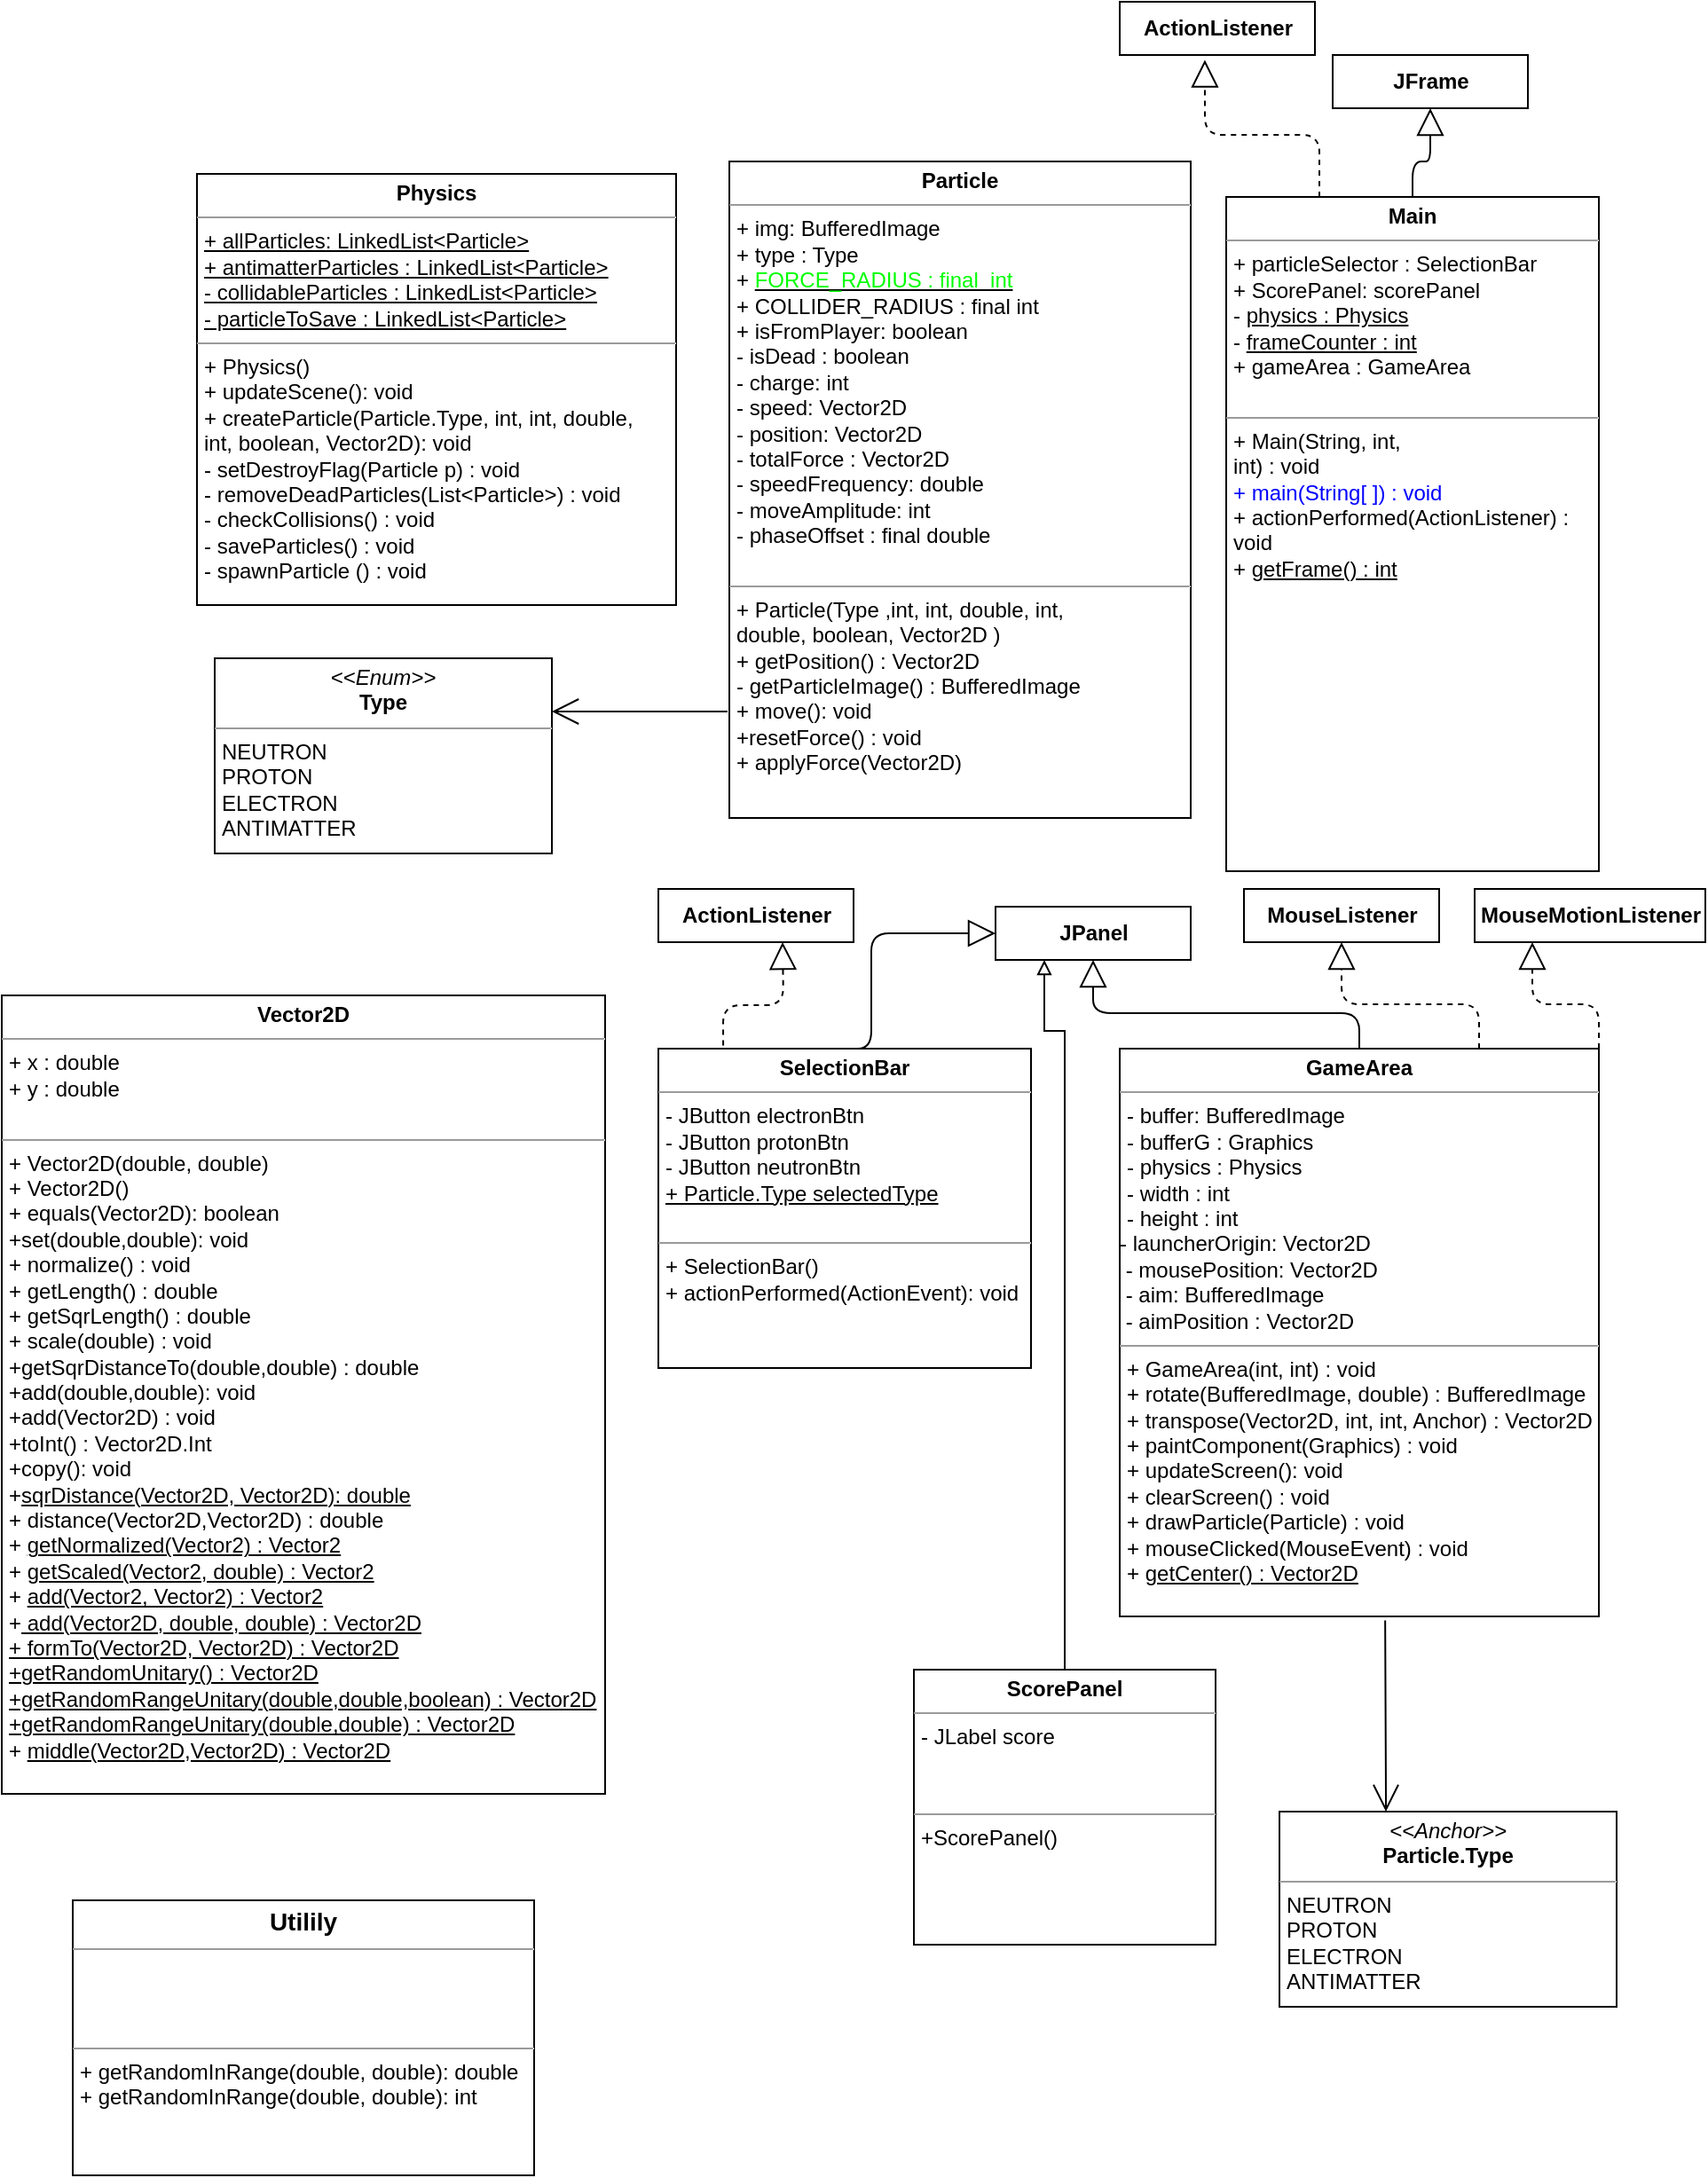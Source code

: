 <mxfile version="17.5.0" type="github">
  <diagram name="Page-1" id="c4acf3e9-155e-7222-9cf6-157b1a14988f">
    <mxGraphModel dx="2310" dy="1950" grid="1" gridSize="10" guides="1" tooltips="1" connect="1" arrows="1" fold="1" page="1" pageScale="1" pageWidth="827" pageHeight="1169" background="none" math="0" shadow="0">
      <root>
        <mxCell id="0" />
        <mxCell id="1" parent="0" />
        <mxCell id="g8GdoXx0Vq0dUcJoJ4yB-1" value="&lt;p style=&quot;margin: 0px ; margin-top: 4px ; text-align: center&quot;&gt;&lt;b&gt;Physics&lt;/b&gt;&lt;/p&gt;&lt;hr size=&quot;1&quot;&gt;&lt;p style=&quot;margin: 0px ; margin-left: 4px&quot;&gt;&lt;u&gt;+ allParticles: LinkedList&amp;lt;Particle&amp;gt;&lt;/u&gt;&lt;/p&gt;&lt;p style=&quot;margin: 0px ; margin-left: 4px&quot;&gt;&lt;u&gt;+ antimatterParticles : LinkedList&amp;lt;Particle&amp;gt;&lt;/u&gt;&lt;/p&gt;&lt;p style=&quot;margin: 0px ; margin-left: 4px&quot;&gt;&lt;u&gt;- collidableParticles : LinkedList&amp;lt;Particle&amp;gt;&lt;/u&gt;&lt;br&gt;&lt;/p&gt;&lt;p style=&quot;margin: 0px ; margin-left: 4px&quot;&gt;&lt;u&gt;- particleToSave : LinkedList&amp;lt;Particle&amp;gt;&lt;/u&gt;&lt;/p&gt;&lt;hr size=&quot;1&quot;&gt;&lt;p style=&quot;margin: 0px ; margin-left: 4px&quot;&gt;+ Physics()&lt;/p&gt;&lt;p style=&quot;margin: 0px ; margin-left: 4px&quot;&gt;+ updateScene(): void&lt;/p&gt;&lt;p style=&quot;margin: 0px 0px 0px 4px&quot;&gt;+ createParticle(Particle.Type, int, int, double,&lt;/p&gt;&lt;p style=&quot;margin: 0px 0px 0px 4px&quot;&gt;int, boolean, Vector2D): void&lt;/p&gt;&lt;p style=&quot;margin: 0px ; margin-left: 4px&quot;&gt;- setDestroyFlag(Particle p) : void&lt;/p&gt;&lt;p style=&quot;margin: 0px ; margin-left: 4px&quot;&gt;- removeDeadParticles(List&amp;lt;Particle&amp;gt;) : void&lt;br&gt;- checkCollisions() : void&lt;/p&gt;&lt;p style=&quot;margin: 0px ; margin-left: 4px&quot;&gt;&lt;span&gt;- saveParticles() : void&lt;/span&gt;&lt;/p&gt;&lt;p style=&quot;margin: 0px ; margin-left: 4px&quot;&gt;&lt;span&gt;- spawnParticle () : void&lt;/span&gt;&lt;/p&gt;" style="verticalAlign=top;align=left;overflow=fill;fontSize=12;fontFamily=Helvetica;html=1;rounded=0;shadow=0;comic=0;labelBackgroundColor=none;strokeWidth=1" parent="1" vertex="1">
          <mxGeometry x="10" y="87" width="270" height="243" as="geometry" />
        </mxCell>
        <mxCell id="g8GdoXx0Vq0dUcJoJ4yB-2" value="&lt;p style=&quot;margin: 4px 0px 0px ; text-align: center ; line-height: 1.2&quot;&gt;&lt;b style=&quot;line-height: 1.2&quot;&gt;Particle&lt;/b&gt;&lt;/p&gt;&lt;hr size=&quot;1&quot;&gt;&lt;p style=&quot;margin: 0px ; margin-left: 4px&quot;&gt;+ img: BufferedImage&lt;/p&gt;&lt;p style=&quot;margin: 0px 0px 0px 4px&quot;&gt;+ type : Type&lt;/p&gt;&lt;p style=&quot;margin: 0px 0px 0px 4px&quot;&gt;+&amp;nbsp;&lt;u&gt;&lt;font color=&quot;#00ff00&quot;&gt;FORCE_RADIUS : final&amp;nbsp; int&lt;/font&gt;&lt;/u&gt;&lt;/p&gt;&lt;p style=&quot;margin: 0px 0px 0px 4px&quot;&gt;+ COLLIDER_RADIUS : final int&lt;/p&gt;&lt;p style=&quot;margin: 0px 0px 0px 4px&quot;&gt;+ isFromPlayer: boolean&lt;/p&gt;&lt;p style=&quot;margin: 0px ; margin-left: 4px&quot;&gt;- isDead : boolean&lt;/p&gt;&lt;p style=&quot;margin: 0px ; margin-left: 4px&quot;&gt;- charge: int&lt;/p&gt;&lt;p style=&quot;margin: 0px ; margin-left: 4px&quot;&gt;- speed: Vector2D&amp;nbsp;&lt;/p&gt;&lt;p style=&quot;margin: 0px ; margin-left: 4px&quot;&gt;- position: Vector2D&lt;/p&gt;&lt;p style=&quot;margin: 0px ; margin-left: 4px&quot;&gt;- totalForce : Vector2D&lt;/p&gt;&lt;p style=&quot;margin: 0px ; margin-left: 4px&quot;&gt;- speedFrequency: double&lt;/p&gt;&lt;p style=&quot;margin: 0px ; margin-left: 4px&quot;&gt;- moveAmplitude: int&lt;/p&gt;&lt;p style=&quot;margin: 0px ; margin-left: 4px&quot;&gt;- phaseOffset : final double&lt;/p&gt;&lt;p style=&quot;margin: 0px ; margin-left: 4px&quot;&gt;&lt;br&gt;&lt;/p&gt;&lt;hr size=&quot;1&quot;&gt;&lt;p style=&quot;margin: 0px ; margin-left: 4px&quot;&gt;+ Particle(Type ,int, int, double, int,&lt;/p&gt;&lt;p style=&quot;margin: 0px ; margin-left: 4px&quot;&gt;&lt;span&gt;double, boolean, Vector2D )&lt;/span&gt;&lt;/p&gt;&lt;p style=&quot;margin: 0px ; margin-left: 4px&quot;&gt;&lt;span&gt;+ getPosition() : Vector2D&lt;/span&gt;&lt;/p&gt;&lt;p style=&quot;margin: 0px ; margin-left: 4px&quot;&gt;&lt;span&gt;- getParticleImage() : BufferedImage&lt;/span&gt;&lt;/p&gt;&lt;p style=&quot;margin: 0px ; margin-left: 4px&quot;&gt;+ move(): void&lt;/p&gt;&lt;p style=&quot;margin: 0px ; margin-left: 4px&quot;&gt;+resetForce() : void&lt;/p&gt;&lt;p style=&quot;margin: 0px ; margin-left: 4px&quot;&gt;+ applyForce(Vector2D)&lt;/p&gt;" style="verticalAlign=top;align=left;overflow=fill;fontSize=12;fontFamily=Helvetica;html=1;rounded=0;shadow=0;comic=0;labelBackgroundColor=none;strokeWidth=1" parent="1" vertex="1">
          <mxGeometry x="310" y="80" width="260" height="370" as="geometry" />
        </mxCell>
        <mxCell id="g8GdoXx0Vq0dUcJoJ4yB-3" style="edgeStyle=orthogonalEdgeStyle;rounded=1;orthogonalLoop=1;jettySize=auto;html=1;exitX=0.5;exitY=0;exitDx=0;exitDy=0;entryX=0.5;entryY=1;entryDx=0;entryDy=0;endArrow=block;endFill=0;strokeWidth=1;endSize=13;" parent="1" source="g8GdoXx0Vq0dUcJoJ4yB-4" target="g8GdoXx0Vq0dUcJoJ4yB-9" edge="1">
          <mxGeometry relative="1" as="geometry" />
        </mxCell>
        <mxCell id="g8GdoXx0Vq0dUcJoJ4yB-4" value="&lt;p style=&quot;margin: 0px ; margin-top: 4px ; text-align: center&quot;&gt;&lt;b&gt;Main&lt;/b&gt;&lt;/p&gt;&lt;hr size=&quot;1&quot;&gt;&lt;p style=&quot;margin: 0px ; margin-left: 4px&quot;&gt;+ particleSelector : SelectionBar&lt;/p&gt;&lt;p style=&quot;margin: 0px ; margin-left: 4px&quot;&gt;+ ScorePanel: scorePanel&amp;nbsp;&lt;/p&gt;&lt;p style=&quot;margin: 0px ; margin-left: 4px&quot;&gt;- &lt;u&gt;physics : Physics&lt;/u&gt;&lt;/p&gt;&lt;p style=&quot;margin: 0px ; margin-left: 4px&quot;&gt;- &lt;u&gt;frameCounter : int&lt;/u&gt;&lt;/p&gt;&lt;p style=&quot;margin: 0px ; margin-left: 4px&quot;&gt;+ gameArea : GameArea&lt;/p&gt;&lt;p style=&quot;margin: 0px ; margin-left: 4px&quot;&gt;&lt;br&gt;&lt;/p&gt;&lt;hr size=&quot;1&quot;&gt;&lt;p style=&quot;margin: 0px ; margin-left: 4px&quot;&gt;+ Main(String, int,&lt;/p&gt;&lt;p style=&quot;margin: 0px ; margin-left: 4px&quot;&gt;int) : void&lt;/p&gt;&lt;p style=&quot;margin: 0px ; margin-left: 4px&quot;&gt;&lt;font color=&quot;#0000ff&quot;&gt;+ main(String[ ]) : void&lt;/font&gt;&lt;/p&gt;&lt;p style=&quot;margin: 0px ; margin-left: 4px&quot;&gt;+ actionPerformed(ActionListener) :&lt;br&gt;void&lt;/p&gt;&lt;p style=&quot;margin: 0px ; margin-left: 4px&quot;&gt;+ &lt;u&gt;getFrame() : int&lt;/u&gt;&lt;/p&gt;" style="verticalAlign=top;align=left;overflow=fill;fontSize=12;fontFamily=Helvetica;html=1;rounded=0;shadow=0;comic=0;labelBackgroundColor=none;strokeWidth=1;labelBorderColor=none;perimeterSpacing=0;glass=0;sketch=0;" parent="1" vertex="1">
          <mxGeometry x="590" y="100" width="210" height="380" as="geometry" />
        </mxCell>
        <mxCell id="g8GdoXx0Vq0dUcJoJ4yB-5" value="&lt;p style=&quot;margin: 0px ; margin-top: 4px ; text-align: center&quot;&gt;&lt;i&gt;&amp;lt;&amp;lt;Enum&amp;gt;&amp;gt;&lt;/i&gt;&lt;br&gt;&lt;b&gt;Type&lt;/b&gt;&lt;/p&gt;&lt;hr size=&quot;1&quot;&gt;&lt;p style=&quot;margin: 0px ; margin-left: 4px&quot;&gt;NEUTRON&lt;/p&gt;&lt;p style=&quot;margin: 0px ; margin-left: 4px&quot;&gt;PROTON&lt;br&gt;ELECTRON&lt;/p&gt;&lt;p style=&quot;margin: 0px ; margin-left: 4px&quot;&gt;ANTIMATTER&lt;/p&gt;" style="verticalAlign=top;align=left;overflow=fill;fontSize=12;fontFamily=Helvetica;html=1;fillColor=#FFFFFF;noLabel=0;enumerate=0;expand=1;" parent="1" vertex="1">
          <mxGeometry x="20" y="360" width="190" height="110" as="geometry" />
        </mxCell>
        <mxCell id="g8GdoXx0Vq0dUcJoJ4yB-6" style="edgeStyle=orthogonalEdgeStyle;rounded=1;orthogonalLoop=1;jettySize=auto;html=1;endSize=0;endArrow=none;endFill=0;startArrow=open;startFill=0;targetPerimeterSpacing=0;startSize=13;orthogonal=1;" parent="1" source="g8GdoXx0Vq0dUcJoJ4yB-5" edge="1">
          <mxGeometry relative="1" as="geometry">
            <Array as="points">
              <mxPoint x="309" y="390" />
            </Array>
            <mxPoint x="540" y="490" as="sourcePoint" />
            <mxPoint x="309" y="390" as="targetPoint" />
          </mxGeometry>
        </mxCell>
        <mxCell id="g8GdoXx0Vq0dUcJoJ4yB-7" style="edgeStyle=orthogonalEdgeStyle;rounded=1;orthogonalLoop=1;jettySize=auto;html=1;exitX=0.75;exitY=0;exitDx=0;exitDy=0;entryX=0.5;entryY=1;entryDx=0;entryDy=0;endArrow=block;endFill=0;endSize=13;strokeWidth=1;dashed=1;" parent="1" source="g8GdoXx0Vq0dUcJoJ4yB-12" target="g8GdoXx0Vq0dUcJoJ4yB-10" edge="1">
          <mxGeometry relative="1" as="geometry" />
        </mxCell>
        <mxCell id="g8GdoXx0Vq0dUcJoJ4yB-8" style="edgeStyle=orthogonalEdgeStyle;rounded=1;orthogonalLoop=1;jettySize=auto;html=1;exitX=0.5;exitY=0;exitDx=0;exitDy=0;endArrow=block;endFill=0;endSize=13;strokeWidth=1;" parent="1" source="g8GdoXx0Vq0dUcJoJ4yB-12" target="g8GdoXx0Vq0dUcJoJ4yB-11" edge="1">
          <mxGeometry relative="1" as="geometry" />
        </mxCell>
        <mxCell id="g8GdoXx0Vq0dUcJoJ4yB-9" value="&lt;b&gt;JFrame&lt;/b&gt;" style="html=1;" parent="1" vertex="1">
          <mxGeometry x="650" y="20" width="110" height="30" as="geometry" />
        </mxCell>
        <mxCell id="g8GdoXx0Vq0dUcJoJ4yB-10" value="&lt;b&gt;MouseListener&lt;/b&gt;" style="html=1;" parent="1" vertex="1">
          <mxGeometry x="600" y="490" width="110" height="30" as="geometry" />
        </mxCell>
        <mxCell id="g8GdoXx0Vq0dUcJoJ4yB-11" value="&lt;b&gt;JPanel&lt;br&gt;&lt;/b&gt;" style="html=1;" parent="1" vertex="1">
          <mxGeometry x="460" y="500" width="110" height="30" as="geometry" />
        </mxCell>
        <mxCell id="g8GdoXx0Vq0dUcJoJ4yB-12" value="&lt;p style=&quot;margin: 0px ; margin-top: 4px ; text-align: center&quot;&gt;&lt;span style=&quot;font-weight: 700&quot;&gt;GameArea&lt;/span&gt;&lt;br&gt;&lt;/p&gt;&lt;hr size=&quot;1&quot;&gt;&lt;p style=&quot;margin: 0px ; margin-left: 4px&quot;&gt;- buffer: BufferedImage&lt;br style=&quot;padding: 0px ; margin: 0px&quot;&gt;- bufferG : Graphics&lt;br style=&quot;padding: 0px ; margin: 0px&quot;&gt;- physics : Physics&lt;br style=&quot;padding: 0px ; margin: 0px&quot;&gt;- width : int&lt;br style=&quot;padding: 0px ; margin: 0px&quot;&gt;- height : int&lt;/p&gt;&lt;div style=&quot;padding: 0px ; margin: 0px&quot;&gt;&lt;div style=&quot;padding: 0px ; margin: 0px&quot;&gt;- launcherOrigin:&amp;nbsp;&lt;span&gt;Vector2D&lt;/span&gt;&lt;/div&gt;&lt;div style=&quot;padding: 0px ; margin: 0px&quot;&gt;&amp;nbsp;- mousePosition:&amp;nbsp;&lt;span&gt;Vector2D&lt;/span&gt;&lt;/div&gt;&lt;div style=&quot;padding: 0px ; margin: 0px&quot;&gt;&amp;nbsp;- aim:&amp;nbsp;&lt;span&gt;BufferedImage&lt;/span&gt;&lt;/div&gt;&lt;div style=&quot;padding: 0px ; margin: 0px&quot;&gt;&amp;nbsp;- aimPosition :&amp;nbsp;&lt;span&gt;Vector2D&lt;/span&gt;&lt;/div&gt;&lt;/div&gt;&lt;hr size=&quot;1&quot;&gt;&lt;p style=&quot;margin: 0px ; margin-left: 4px&quot;&gt;+ GameArea(int, int) : void&lt;/p&gt;&lt;p style=&quot;margin: 0px ; margin-left: 4px&quot;&gt;+ rotate(BufferedImage, double) : BufferedImage&lt;/p&gt;&lt;p style=&quot;margin: 0px ; margin-left: 4px&quot;&gt;+ transpose(Vector2D, int, int, Anchor) : Vector2D&lt;br style=&quot;padding: 0px ; margin: 0px&quot;&gt;+ paintComponent(Graphics) : void&lt;br style=&quot;padding: 0px ; margin: 0px&quot;&gt;+ updateScreen(): void&lt;br style=&quot;padding: 0px ; margin: 0px&quot;&gt;+ clearScreen() : void&lt;br style=&quot;padding: 0px ; margin: 0px&quot;&gt;+ drawParticle(Particle) : void&lt;br style=&quot;padding: 0px ; margin: 0px&quot;&gt;+ mouseClicked(MouseEvent) : void&lt;br&gt;&lt;/p&gt;&lt;p style=&quot;margin: 0px ; margin-left: 4px&quot;&gt;+ &lt;u&gt;getCenter() : Vector2D&lt;/u&gt;&lt;/p&gt;&lt;p style=&quot;margin: 0px ; margin-left: 4px&quot;&gt;&lt;br&gt;&lt;/p&gt;" style="verticalAlign=top;align=left;overflow=fill;fontSize=12;fontFamily=Helvetica;html=1;rounded=0;shadow=0;comic=0;labelBackgroundColor=none;strokeWidth=1" parent="1" vertex="1">
          <mxGeometry x="530" y="580" width="270" height="320" as="geometry" />
        </mxCell>
        <mxCell id="g8GdoXx0Vq0dUcJoJ4yB-13" value="&lt;p style=&quot;margin: 0px ; margin-top: 4px ; text-align: center&quot;&gt;&lt;span style=&quot;font-weight: 700&quot;&gt;SelectionBar&lt;/span&gt;&lt;br&gt;&lt;/p&gt;&lt;hr size=&quot;1&quot;&gt;&lt;p style=&quot;margin: 0px ; margin-left: 4px&quot;&gt;- JButton electronBtn&lt;/p&gt;&lt;p style=&quot;margin: 0px ; margin-left: 4px&quot;&gt;- JButton protonBtn&lt;/p&gt;&lt;p style=&quot;margin: 0px ; margin-left: 4px&quot;&gt;- JButton neutronBtn&lt;/p&gt;&lt;p style=&quot;margin: 0px ; margin-left: 4px&quot;&gt;&lt;span&gt;&lt;u&gt;+ Particle.Type selectedType&lt;/u&gt;&lt;/span&gt;&lt;/p&gt;&lt;div style=&quot;padding: 0px ; margin: 0px&quot;&gt;&lt;br style=&quot;padding: 0px ; margin: 0px&quot;&gt;&lt;/div&gt;&lt;hr size=&quot;1&quot;&gt;&lt;p style=&quot;margin: 0px ; margin-left: 4px&quot;&gt;+ SelectionBar()&lt;/p&gt;&lt;p style=&quot;margin: 0px ; margin-left: 4px&quot;&gt;+ actionPerformed(ActionEvent): void&lt;/p&gt;" style="verticalAlign=top;align=left;overflow=fill;fontSize=12;fontFamily=Helvetica;html=1;rounded=0;shadow=0;comic=0;labelBackgroundColor=none;strokeWidth=1" parent="1" vertex="1">
          <mxGeometry x="270" y="580" width="210" height="180" as="geometry" />
        </mxCell>
        <mxCell id="g8GdoXx0Vq0dUcJoJ4yB-14" style="edgeStyle=orthogonalEdgeStyle;rounded=1;orthogonalLoop=1;jettySize=auto;html=1;exitX=0.5;exitY=0;exitDx=0;exitDy=0;endArrow=block;endFill=0;endSize=13;strokeWidth=1;entryX=0;entryY=0.5;entryDx=0;entryDy=0;" parent="1" source="g8GdoXx0Vq0dUcJoJ4yB-13" target="g8GdoXx0Vq0dUcJoJ4yB-11" edge="1">
          <mxGeometry relative="1" as="geometry">
            <mxPoint x="665" y="590" as="sourcePoint" />
            <mxPoint x="525" y="540" as="targetPoint" />
            <Array as="points">
              <mxPoint x="390" y="580" />
              <mxPoint x="390" y="515" />
            </Array>
          </mxGeometry>
        </mxCell>
        <mxCell id="g8GdoXx0Vq0dUcJoJ4yB-15" value="&lt;p style=&quot;margin: 0px ; margin-top: 4px ; text-align: center&quot;&gt;&lt;span style=&quot;font-weight: 700&quot;&gt;Vector2D&lt;/span&gt;&lt;br&gt;&lt;/p&gt;&lt;hr size=&quot;1&quot;&gt;&lt;p style=&quot;margin: 0px ; margin-left: 4px&quot;&gt;+ x : double&lt;/p&gt;&lt;p style=&quot;margin: 0px ; margin-left: 4px&quot;&gt;+ y : double&lt;/p&gt;&lt;div style=&quot;padding: 0px ; margin: 0px&quot;&gt;&lt;br style=&quot;padding: 0px ; margin: 0px&quot;&gt;&lt;/div&gt;&lt;hr size=&quot;1&quot;&gt;&lt;p style=&quot;margin: 0px ; margin-left: 4px&quot;&gt;+ Vector2D(double, double)&lt;/p&gt;&lt;p style=&quot;margin: 0px ; margin-left: 4px&quot;&gt;+ Vector2D()&lt;br&gt;&lt;/p&gt;&lt;p style=&quot;margin: 0px ; margin-left: 4px&quot;&gt;+ equals(Vector2D): boolean&lt;/p&gt;&lt;p style=&quot;margin: 0px ; margin-left: 4px&quot;&gt;+set(double,double): void&lt;/p&gt;&lt;p style=&quot;margin: 0px ; margin-left: 4px&quot;&gt;+ normalize() : void&lt;/p&gt;&lt;p style=&quot;margin: 0px ; margin-left: 4px&quot;&gt;+ getLength() : double&lt;/p&gt;&lt;p style=&quot;margin: 0px ; margin-left: 4px&quot;&gt;+ getSqrLength() : double&lt;/p&gt;&lt;p style=&quot;margin: 0px ; margin-left: 4px&quot;&gt;+ scale(double) : void&lt;/p&gt;&lt;p style=&quot;margin: 0px ; margin-left: 4px&quot;&gt;+getSqrDistanceTo(double,double) : double&amp;nbsp;&lt;/p&gt;&lt;p style=&quot;margin: 0px ; margin-left: 4px&quot;&gt;+add(double,double): void&lt;/p&gt;&lt;p style=&quot;margin: 0px ; margin-left: 4px&quot;&gt;+add(Vector2D) : void&lt;/p&gt;&lt;p style=&quot;margin: 0px ; margin-left: 4px&quot;&gt;+toInt() : Vector2D.Int&lt;/p&gt;&lt;p style=&quot;margin: 0px ; margin-left: 4px&quot;&gt;+copy(): void&lt;/p&gt;&lt;p style=&quot;margin: 0px ; margin-left: 4px&quot;&gt;+&lt;u&gt;sqrDistance(Vector2D, Vector2D): double&lt;/u&gt;&lt;/p&gt;&lt;p style=&quot;margin: 0px ; margin-left: 4px&quot;&gt;+ distance(Vector2D,Vector2D) : double&lt;/p&gt;&lt;p style=&quot;margin: 0px ; margin-left: 4px&quot;&gt;+ &lt;u&gt;getNormalized(Vector2) : Vector2&lt;/u&gt;&lt;/p&gt;&lt;p style=&quot;margin: 0px ; margin-left: 4px&quot;&gt;+ &lt;u&gt;getScaled(Vector2, double) : Vector2&lt;/u&gt;&lt;/p&gt;&lt;p style=&quot;margin: 0px ; margin-left: 4px&quot;&gt;+&amp;nbsp;&lt;u&gt;add(Vector2, Vector2) : Vector2&lt;/u&gt;&lt;u&gt;&lt;br&gt;&lt;/u&gt;&lt;/p&gt;&lt;p style=&quot;margin: 0px ; margin-left: 4px&quot;&gt;+&lt;u&gt; add(Vector2D, double, double) : Vector2D&lt;/u&gt;&lt;/p&gt;&lt;p style=&quot;margin: 0px ; margin-left: 4px&quot;&gt;&lt;u&gt;+ formTo(Vector2D, Vector2D) : Vector2D&lt;/u&gt;&lt;/p&gt;&lt;p style=&quot;margin: 0px ; margin-left: 4px&quot;&gt;&lt;u&gt;+getRandomUnitary() : Vector2D&lt;/u&gt;&lt;/p&gt;&lt;p style=&quot;margin: 0px ; margin-left: 4px&quot;&gt;&lt;u&gt;+getRandomRangeUnitary(double,double,boolean) : Vector2D&lt;/u&gt;&lt;u&gt;&lt;br&gt;&lt;/u&gt;&lt;/p&gt;&lt;p style=&quot;margin: 0px ; margin-left: 4px&quot;&gt;&lt;u&gt;+getRandomRangeUnitary(double,double) : Vector2D&lt;/u&gt;&lt;u&gt;&lt;br&gt;&lt;/u&gt;&lt;/p&gt;&lt;p style=&quot;margin: 0px ; margin-left: 4px&quot;&gt;+ &lt;u&gt;middle(Vector2D,Vector2D) : Vector2D&lt;/u&gt;&lt;/p&gt;" style="verticalAlign=top;align=left;overflow=fill;fontSize=12;fontFamily=Helvetica;html=1;rounded=0;shadow=0;comic=0;labelBackgroundColor=none;strokeWidth=1" parent="1" vertex="1">
          <mxGeometry x="-100" y="550" width="340" height="450" as="geometry" />
        </mxCell>
        <mxCell id="upYhmffT_i3gStX0wHQ3-1" style="edgeStyle=orthogonalEdgeStyle;rounded=0;orthogonalLoop=1;jettySize=auto;html=1;exitX=0.5;exitY=0;exitDx=0;exitDy=0;entryX=0.25;entryY=1;entryDx=0;entryDy=0;endArrow=block;endFill=0;" parent="1" source="60L3q6I2cUSp0BgzVtdI-22" target="g8GdoXx0Vq0dUcJoJ4yB-11" edge="1">
          <mxGeometry relative="1" as="geometry">
            <Array as="points">
              <mxPoint x="499" y="570" />
              <mxPoint x="488" y="570" />
            </Array>
          </mxGeometry>
        </mxCell>
        <mxCell id="60L3q6I2cUSp0BgzVtdI-22" value="&lt;p style=&quot;margin: 0px ; margin-top: 4px ; text-align: center&quot;&gt;&lt;b&gt;ScorePanel&lt;/b&gt;&lt;/p&gt;&lt;hr size=&quot;1&quot;&gt;&lt;p style=&quot;margin: 0px ; margin-left: 4px&quot;&gt;- JLabel score&lt;/p&gt;&lt;p style=&quot;margin: 0px ; margin-left: 4px&quot;&gt;&lt;br&gt;&lt;/p&gt;&lt;div style=&quot;padding: 0px ; margin: 0px&quot;&gt;&lt;br style=&quot;padding: 0px ; margin: 0px&quot;&gt;&lt;/div&gt;&lt;hr size=&quot;1&quot;&gt;&lt;p style=&quot;margin: 0px ; margin-left: 4px&quot;&gt;+ScorePanel()&lt;/p&gt;" style="verticalAlign=top;align=left;overflow=fill;fontSize=12;fontFamily=Helvetica;html=1;rounded=0;shadow=0;comic=0;labelBackgroundColor=none;strokeWidth=1" parent="1" vertex="1">
          <mxGeometry x="414" y="930" width="170" height="155" as="geometry" />
        </mxCell>
        <mxCell id="NWh__X1_cvJCV7QlnQFs-2" value="&lt;p style=&quot;margin: 0px ; margin-top: 4px ; text-align: center&quot;&gt;&lt;i&gt;&amp;lt;&amp;lt;Anchor&amp;gt;&amp;gt;&lt;/i&gt;&lt;br&gt;&lt;b&gt;Particle.Type&lt;/b&gt;&lt;/p&gt;&lt;hr size=&quot;1&quot;&gt;&lt;p style=&quot;margin: 0px ; margin-left: 4px&quot;&gt;NEUTRON&lt;/p&gt;&lt;p style=&quot;margin: 0px ; margin-left: 4px&quot;&gt;PROTON&lt;br&gt;ELECTRON&lt;/p&gt;&lt;p style=&quot;margin: 0px ; margin-left: 4px&quot;&gt;ANTIMATTER&lt;/p&gt;" style="verticalAlign=top;align=left;overflow=fill;fontSize=12;fontFamily=Helvetica;html=1;fillColor=#FFFFFF;noLabel=0;enumerate=0;expand=1;" vertex="1" parent="1">
          <mxGeometry x="620" y="1010" width="190" height="110" as="geometry" />
        </mxCell>
        <mxCell id="NWh__X1_cvJCV7QlnQFs-4" style="edgeStyle=orthogonalEdgeStyle;rounded=1;orthogonalLoop=1;jettySize=auto;html=1;endSize=0;endArrow=none;endFill=0;startArrow=open;startFill=0;targetPerimeterSpacing=0;startSize=13;orthogonal=1;entryX=0.554;entryY=1.007;entryDx=0;entryDy=0;entryPerimeter=0;" edge="1" parent="1" source="NWh__X1_cvJCV7QlnQFs-2" target="g8GdoXx0Vq0dUcJoJ4yB-12">
          <mxGeometry relative="1" as="geometry">
            <Array as="points">
              <mxPoint x="680" y="1000" />
              <mxPoint x="680" y="1000" />
            </Array>
            <mxPoint x="690" y="990" as="sourcePoint" />
            <mxPoint x="754.5" y="970" as="targetPoint" />
          </mxGeometry>
        </mxCell>
        <mxCell id="NWh__X1_cvJCV7QlnQFs-6" style="edgeStyle=orthogonalEdgeStyle;rounded=1;orthogonalLoop=1;jettySize=auto;html=1;exitX=0.174;exitY=-0.01;exitDx=0;exitDy=0;endArrow=block;endFill=0;endSize=13;strokeWidth=1;dashed=1;exitPerimeter=0;" edge="1" parent="1" source="g8GdoXx0Vq0dUcJoJ4yB-13">
          <mxGeometry relative="1" as="geometry">
            <mxPoint x="367.5" y="560" as="sourcePoint" />
            <mxPoint x="340" y="520" as="targetPoint" />
          </mxGeometry>
        </mxCell>
        <mxCell id="NWh__X1_cvJCV7QlnQFs-7" value="&lt;b&gt;ActionListener&lt;/b&gt;" style="html=1;" vertex="1" parent="1">
          <mxGeometry x="270" y="490" width="110" height="30" as="geometry" />
        </mxCell>
        <mxCell id="NWh__X1_cvJCV7QlnQFs-8" value="&lt;b&gt;MouseMotionListener&lt;/b&gt;" style="html=1;" vertex="1" parent="1">
          <mxGeometry x="730" y="490" width="130" height="30" as="geometry" />
        </mxCell>
        <mxCell id="NWh__X1_cvJCV7QlnQFs-9" style="edgeStyle=orthogonalEdgeStyle;rounded=1;orthogonalLoop=1;jettySize=auto;html=1;exitX=1;exitY=0;exitDx=0;exitDy=0;entryX=0.25;entryY=1;entryDx=0;entryDy=0;endArrow=block;endFill=0;endSize=13;strokeWidth=1;dashed=1;" edge="1" parent="1" source="g8GdoXx0Vq0dUcJoJ4yB-12" target="NWh__X1_cvJCV7QlnQFs-8">
          <mxGeometry relative="1" as="geometry">
            <mxPoint x="827.5" y="570" as="sourcePoint" />
            <mxPoint x="750" y="510" as="targetPoint" />
          </mxGeometry>
        </mxCell>
        <mxCell id="NWh__X1_cvJCV7QlnQFs-10" style="edgeStyle=orthogonalEdgeStyle;rounded=1;orthogonalLoop=1;jettySize=auto;html=1;entryX=0.436;entryY=1.093;entryDx=0;entryDy=0;endArrow=block;endFill=0;endSize=13;strokeWidth=1;dashed=1;exitX=0.25;exitY=0;exitDx=0;exitDy=0;entryPerimeter=0;" edge="1" parent="1" source="g8GdoXx0Vq0dUcJoJ4yB-4" target="NWh__X1_cvJCV7QlnQFs-11">
          <mxGeometry relative="1" as="geometry">
            <mxPoint x="667.5" y="80" as="sourcePoint" />
            <mxPoint x="590" y="20" as="targetPoint" />
          </mxGeometry>
        </mxCell>
        <mxCell id="NWh__X1_cvJCV7QlnQFs-11" value="&lt;b&gt;ActionListener&lt;/b&gt;" style="html=1;" vertex="1" parent="1">
          <mxGeometry x="530" y="-10" width="110" height="30" as="geometry" />
        </mxCell>
        <mxCell id="NWh__X1_cvJCV7QlnQFs-12" value="&lt;p style=&quot;margin: 0px ; margin-top: 4px ; text-align: center&quot;&gt;&lt;span&gt;	&lt;/span&gt;&lt;b&gt;&lt;font style=&quot;font-size: 14px&quot;&gt;Utilily&lt;/font&gt;&lt;/b&gt;&lt;br&gt;&lt;/p&gt;&lt;hr size=&quot;1&quot;&gt;&lt;p style=&quot;margin: 0px ; margin-left: 4px&quot;&gt;&lt;br&gt;&lt;/p&gt;&lt;p style=&quot;margin: 0px ; margin-left: 4px&quot;&gt;&lt;br&gt;&lt;/p&gt;&lt;div style=&quot;padding: 0px ; margin: 0px&quot;&gt;&lt;br style=&quot;padding: 0px ; margin: 0px&quot;&gt;&lt;/div&gt;&lt;hr size=&quot;1&quot;&gt;&lt;p style=&quot;margin: 0px ; margin-left: 4px&quot;&gt;+ getRandomInRange(double, double): double&lt;/p&gt;&lt;p style=&quot;margin: 0px ; margin-left: 4px&quot;&gt;+ getRandomInRange(double, double): int&lt;br&gt;&lt;/p&gt;" style="verticalAlign=top;align=left;overflow=fill;fontSize=12;fontFamily=Helvetica;html=1;rounded=0;shadow=0;comic=0;labelBackgroundColor=none;strokeWidth=1" vertex="1" parent="1">
          <mxGeometry x="-60" y="1060" width="260" height="155" as="geometry" />
        </mxCell>
      </root>
    </mxGraphModel>
  </diagram>
</mxfile>
